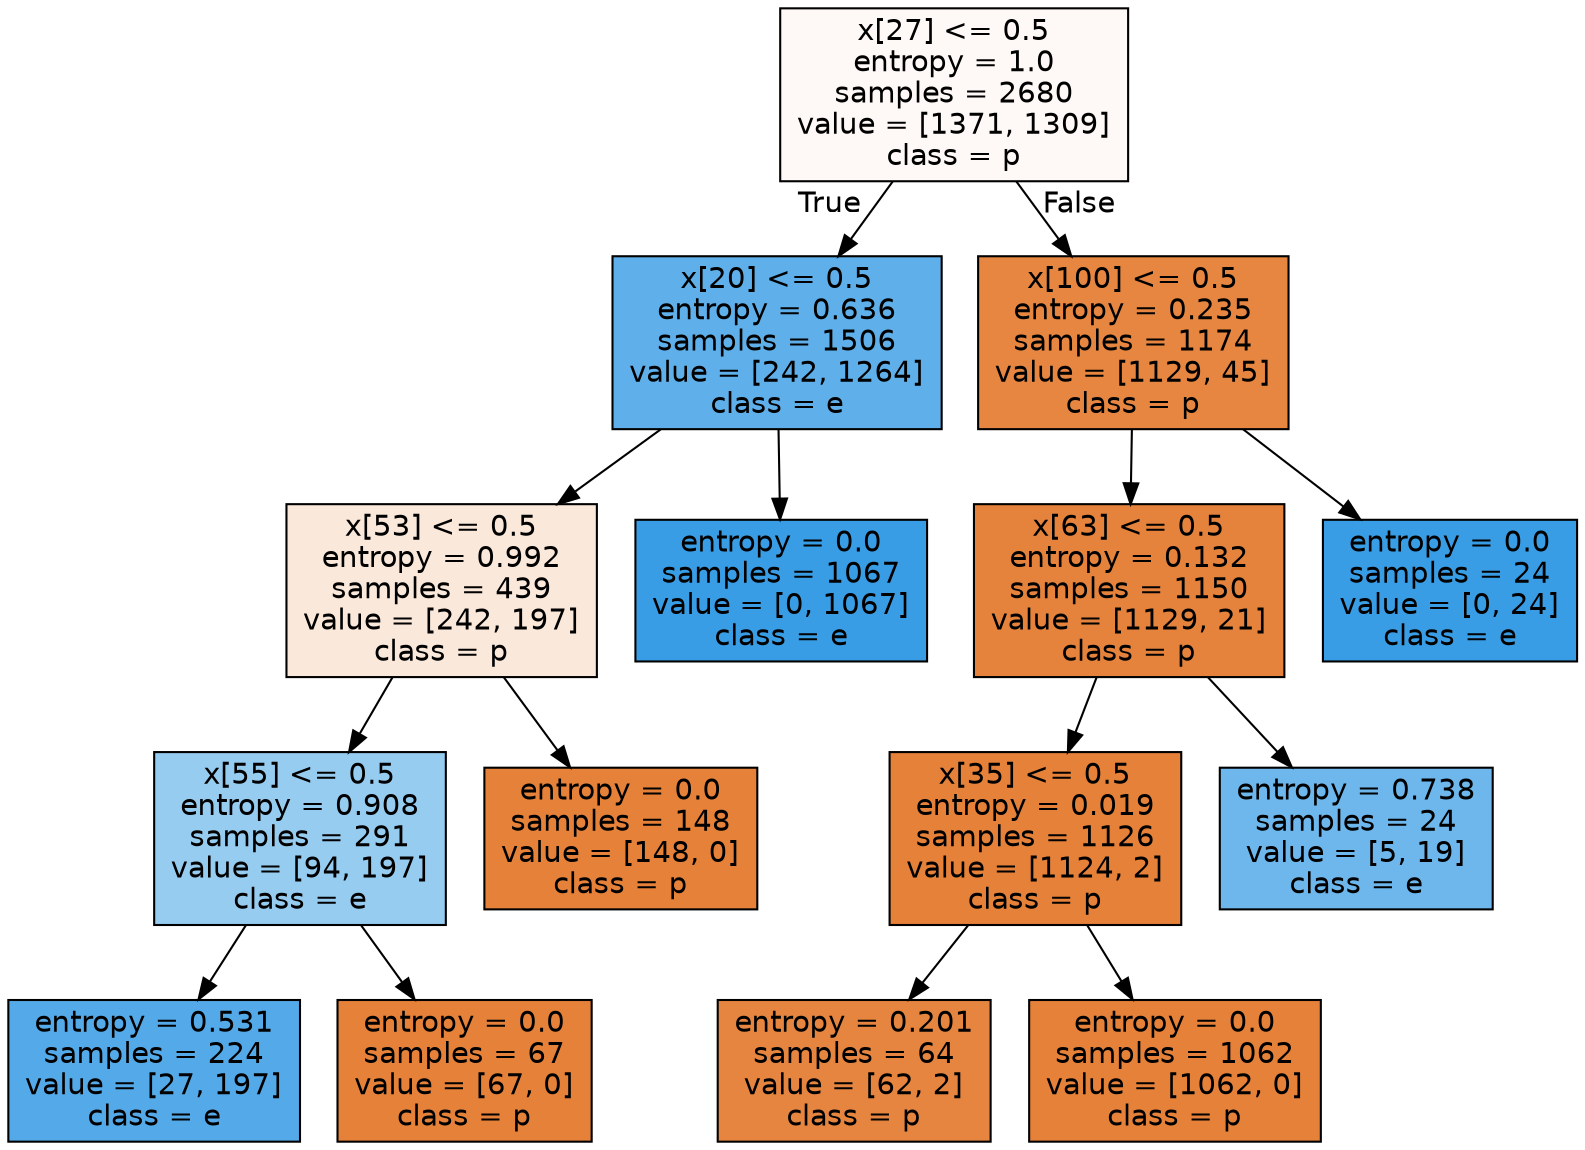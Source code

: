 digraph Tree {
node [shape=box, style="filled", color="black", fontname="helvetica"] ;
edge [fontname="helvetica"] ;
0 [label="x[27] <= 0.5\nentropy = 1.0\nsamples = 2680\nvalue = [1371, 1309]\nclass = p", fillcolor="#fef9f6"] ;
1 [label="x[20] <= 0.5\nentropy = 0.636\nsamples = 1506\nvalue = [242, 1264]\nclass = e", fillcolor="#5fb0ea"] ;
0 -> 1 [labeldistance=2.5, labelangle=45, headlabel="True"] ;
2 [label="x[53] <= 0.5\nentropy = 0.992\nsamples = 439\nvalue = [242, 197]\nclass = p", fillcolor="#fae8da"] ;
1 -> 2 ;
3 [label="x[55] <= 0.5\nentropy = 0.908\nsamples = 291\nvalue = [94, 197]\nclass = e", fillcolor="#97ccf1"] ;
2 -> 3 ;
4 [label="entropy = 0.531\nsamples = 224\nvalue = [27, 197]\nclass = e", fillcolor="#54aae9"] ;
3 -> 4 ;
5 [label="entropy = 0.0\nsamples = 67\nvalue = [67, 0]\nclass = p", fillcolor="#e58139"] ;
3 -> 5 ;
6 [label="entropy = 0.0\nsamples = 148\nvalue = [148, 0]\nclass = p", fillcolor="#e58139"] ;
2 -> 6 ;
7 [label="entropy = 0.0\nsamples = 1067\nvalue = [0, 1067]\nclass = e", fillcolor="#399de5"] ;
1 -> 7 ;
8 [label="x[100] <= 0.5\nentropy = 0.235\nsamples = 1174\nvalue = [1129, 45]\nclass = p", fillcolor="#e68641"] ;
0 -> 8 [labeldistance=2.5, labelangle=-45, headlabel="False"] ;
9 [label="x[63] <= 0.5\nentropy = 0.132\nsamples = 1150\nvalue = [1129, 21]\nclass = p", fillcolor="#e5833d"] ;
8 -> 9 ;
10 [label="x[35] <= 0.5\nentropy = 0.019\nsamples = 1126\nvalue = [1124, 2]\nclass = p", fillcolor="#e58139"] ;
9 -> 10 ;
11 [label="entropy = 0.201\nsamples = 64\nvalue = [62, 2]\nclass = p", fillcolor="#e6853f"] ;
10 -> 11 ;
12 [label="entropy = 0.0\nsamples = 1062\nvalue = [1062, 0]\nclass = p", fillcolor="#e58139"] ;
10 -> 12 ;
13 [label="entropy = 0.738\nsamples = 24\nvalue = [5, 19]\nclass = e", fillcolor="#6db7ec"] ;
9 -> 13 ;
14 [label="entropy = 0.0\nsamples = 24\nvalue = [0, 24]\nclass = e", fillcolor="#399de5"] ;
8 -> 14 ;
}